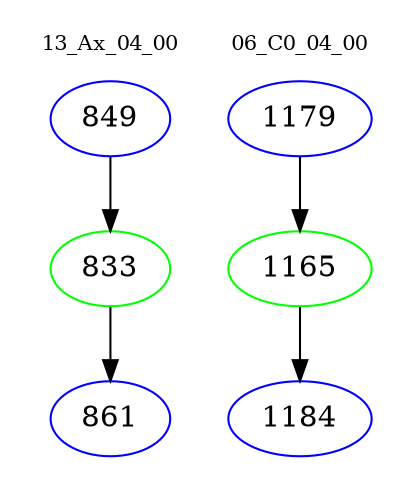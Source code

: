 digraph{
subgraph cluster_0 {
color = white
label = "13_Ax_04_00";
fontsize=10;
T0_849 [label="849", color="blue"]
T0_849 -> T0_833 [color="black"]
T0_833 [label="833", color="green"]
T0_833 -> T0_861 [color="black"]
T0_861 [label="861", color="blue"]
}
subgraph cluster_1 {
color = white
label = "06_C0_04_00";
fontsize=10;
T1_1179 [label="1179", color="blue"]
T1_1179 -> T1_1165 [color="black"]
T1_1165 [label="1165", color="green"]
T1_1165 -> T1_1184 [color="black"]
T1_1184 [label="1184", color="blue"]
}
}
